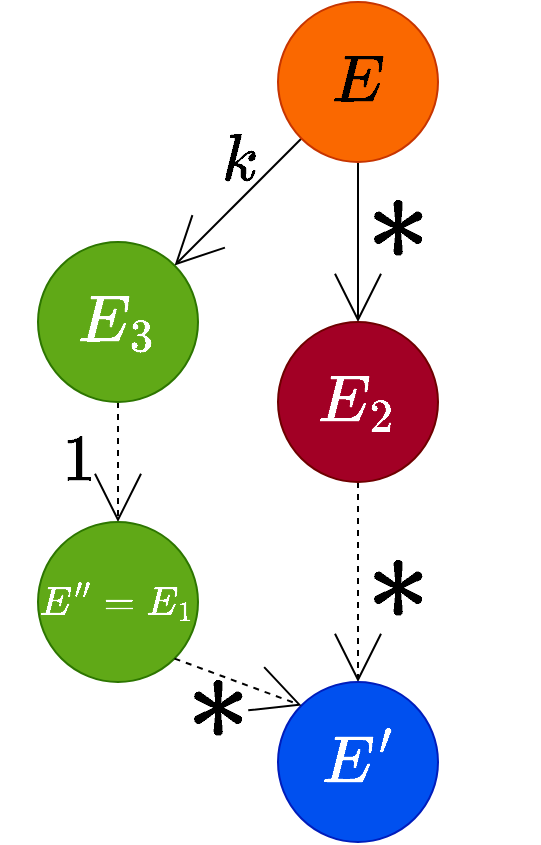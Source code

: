 <mxfile version="20.3.0" type="device"><diagram id="jQioMgZ77aRWDrUcnonD" name="Page-1"><mxGraphModel dx="1645" dy="476" grid="1" gridSize="10" guides="1" tooltips="1" connect="1" arrows="1" fold="1" page="1" pageScale="1" pageWidth="850" pageHeight="1100" math="1" shadow="0"><root><mxCell id="0"/><mxCell id="1" parent="0"/><mxCell id="2" value="$$k$$" style="rounded=0;orthogonalLoop=1;jettySize=auto;html=1;exitX=0;exitY=1;exitDx=0;exitDy=0;entryX=1;entryY=0;entryDx=0;entryDy=0;fontSize=28;endArrow=open;endFill=0;endSize=22;labelBackgroundColor=none;" parent="1" source="4" target="10" edge="1"><mxGeometry x="-0.316" y="-14" relative="1" as="geometry"><mxPoint as="offset"/></mxGeometry></mxCell><mxCell id="3" value="$$*$$" style="edgeStyle=none;orthogonalLoop=1;jettySize=auto;html=1;exitX=0.5;exitY=1;exitDx=0;exitDy=0;entryX=0.5;entryY=0;entryDx=0;entryDy=0;fontSize=54;endArrow=open;endFill=0;endSize=22;labelBackgroundColor=none;" parent="1" source="4" target="8" edge="1"><mxGeometry x="-0.25" y="20" relative="1" as="geometry"><mxPoint as="offset"/></mxGeometry></mxCell><mxCell id="4" value="$$E$$" style="ellipse;whiteSpace=wrap;html=1;aspect=fixed;fontSize=28;fillColor=#fa6800;strokeColor=#C73500;fontColor=#000000;" parent="1" vertex="1"><mxGeometry x="120" width="80" height="80" as="geometry"/></mxCell><mxCell id="5" value="$$1$$" style="edgeStyle=none;orthogonalLoop=1;jettySize=auto;html=1;exitX=0.5;exitY=1;exitDx=0;exitDy=0;entryX=0.5;entryY=0;entryDx=0;entryDy=0;fontSize=28;endArrow=open;endFill=0;endSize=22;dashed=1;labelBackgroundColor=none;" parent="1" source="10" target="14" edge="1"><mxGeometry y="-20" relative="1" as="geometry"><mxPoint as="offset"/></mxGeometry></mxCell><mxCell id="7" value="$$*$$" style="edgeStyle=none;orthogonalLoop=1;jettySize=auto;html=1;exitX=0.5;exitY=1;exitDx=0;exitDy=0;entryX=0.5;entryY=0;entryDx=0;entryDy=0;fontSize=54;endArrow=open;endFill=0;endSize=22;dashed=1;labelBackgroundColor=none;" parent="1" source="8" target="9" edge="1"><mxGeometry y="20" relative="1" as="geometry"><mxPoint as="offset"/></mxGeometry></mxCell><mxCell id="8" value="$$E_2$$" style="ellipse;whiteSpace=wrap;html=1;aspect=fixed;fontSize=28;fillColor=#a20025;strokeColor=#6F0000;fontColor=#ffffff;" parent="1" vertex="1"><mxGeometry x="120" y="160" width="80" height="80" as="geometry"/></mxCell><mxCell id="9" value="$$E'$$" style="ellipse;whiteSpace=wrap;html=1;aspect=fixed;fontSize=28;fillColor=#0050ef;strokeColor=#001DBC;fontColor=#ffffff;" parent="1" vertex="1"><mxGeometry x="120" y="340" width="80" height="80" as="geometry"/></mxCell><mxCell id="10" value="$$E_3$$" style="ellipse;whiteSpace=wrap;html=1;aspect=fixed;fontSize=28;fillColor=#60a917;strokeColor=#2D7600;fontColor=#ffffff;" parent="1" vertex="1"><mxGeometry y="120" width="80" height="80" as="geometry"/></mxCell><mxCell id="14" value="$$E''=E_1$$" style="ellipse;whiteSpace=wrap;html=1;aspect=fixed;fontSize=17;fillColor=#60a917;strokeColor=#2D7600;fontColor=#ffffff;" parent="1" vertex="1"><mxGeometry y="260" width="80" height="80" as="geometry"/></mxCell><mxCell id="16" value="$$*$$" style="edgeStyle=none;orthogonalLoop=1;jettySize=auto;html=1;exitX=1;exitY=1;exitDx=0;exitDy=0;entryX=0;entryY=0;entryDx=0;entryDy=0;fontSize=54;endArrow=open;endFill=0;endSize=22;dashed=1;labelBackgroundColor=none;" parent="1" source="14" target="9" edge="1"><mxGeometry x="-0.175" y="-13" relative="1" as="geometry"><mxPoint x="33.436" y="360.004" as="sourcePoint"/><mxPoint x="-29.996" y="543.436" as="targetPoint"/><mxPoint as="offset"/></mxGeometry></mxCell></root></mxGraphModel></diagram></mxfile>